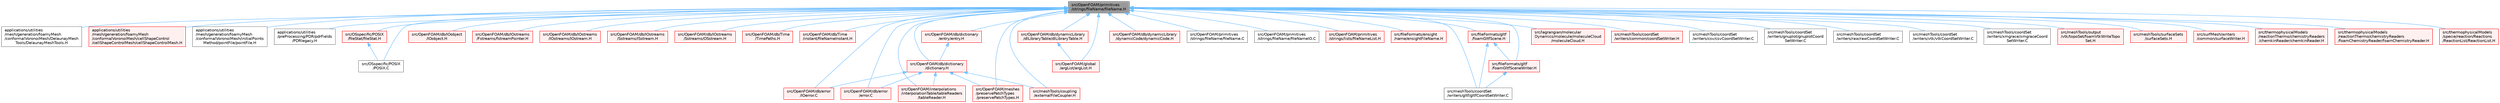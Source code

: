 digraph "src/OpenFOAM/primitives/strings/fileName/fileName.H"
{
 // LATEX_PDF_SIZE
  bgcolor="transparent";
  edge [fontname=Helvetica,fontsize=10,labelfontname=Helvetica,labelfontsize=10];
  node [fontname=Helvetica,fontsize=10,shape=box,height=0.2,width=0.4];
  Node1 [id="Node000001",label="src/OpenFOAM/primitives\l/strings/fileName/fileName.H",height=0.2,width=0.4,color="gray40", fillcolor="grey60", style="filled", fontcolor="black",tooltip=" "];
  Node1 -> Node2 [id="edge1_Node000001_Node000002",dir="back",color="steelblue1",style="solid",tooltip=" "];
  Node2 [id="Node000002",label="applications/utilities\l/mesh/generation/foamyMesh\l/conformalVoronoiMesh/DelaunayMesh\lTools/DelaunayMeshTools.H",height=0.2,width=0.4,color="grey40", fillcolor="white", style="filled",URL="$DelaunayMeshTools_8H.html",tooltip=" "];
  Node1 -> Node3 [id="edge2_Node000001_Node000003",dir="back",color="steelblue1",style="solid",tooltip=" "];
  Node3 [id="Node000003",label="applications/utilities\l/mesh/generation/foamyMesh\l/conformalVoronoiMesh/cellShapeControl\l/cellShapeControlMesh/cellShapeControlMesh.H",height=0.2,width=0.4,color="red", fillcolor="#FFF0F0", style="filled",URL="$cellShapeControlMesh_8H.html",tooltip=" "];
  Node1 -> Node18 [id="edge3_Node000001_Node000018",dir="back",color="steelblue1",style="solid",tooltip=" "];
  Node18 [id="Node000018",label="applications/utilities\l/mesh/generation/foamyMesh\l/conformalVoronoiMesh/initialPoints\lMethod/pointFile/pointFile.H",height=0.2,width=0.4,color="grey40", fillcolor="white", style="filled",URL="$pointFile_8H.html",tooltip=" "];
  Node1 -> Node22 [id="edge4_Node000001_Node000022",dir="back",color="steelblue1",style="solid",tooltip=" "];
  Node22 [id="Node000022",label="applications/utilities\l/preProcessing/PDR/pdrFields\l/PDRlegacy.H",height=0.2,width=0.4,color="grey40", fillcolor="white", style="filled",URL="$PDRlegacy_8H.html",tooltip=" "];
  Node1 -> Node23 [id="edge5_Node000001_Node000023",dir="back",color="steelblue1",style="solid",tooltip=" "];
  Node23 [id="Node000023",label="src/OSspecific/POSIX\l/POSIX.C",height=0.2,width=0.4,color="grey40", fillcolor="white", style="filled",URL="$POSIX_8C.html",tooltip="POSIX versions of the functions declared in OSspecific.H."];
  Node1 -> Node24 [id="edge6_Node000001_Node000024",dir="back",color="steelblue1",style="solid",tooltip=" "];
  Node24 [id="Node000024",label="src/OSspecific/POSIX\l/fileStat/fileStat.H",height=0.2,width=0.4,color="red", fillcolor="#FFF0F0", style="filled",URL="$fileStat_8H.html",tooltip=" "];
  Node24 -> Node23 [id="edge7_Node000024_Node000023",dir="back",color="steelblue1",style="solid",tooltip=" "];
  Node1 -> Node26 [id="edge8_Node000001_Node000026",dir="back",color="steelblue1",style="solid",tooltip=" "];
  Node26 [id="Node000026",label="src/OpenFOAM/db/IOobject\l/IOobject.H",height=0.2,width=0.4,color="red", fillcolor="#FFF0F0", style="filled",URL="$IOobject_8H.html",tooltip=" "];
  Node1 -> Node5783 [id="edge9_Node000001_Node005783",dir="back",color="steelblue1",style="solid",tooltip=" "];
  Node5783 [id="Node005783",label="src/OpenFOAM/db/IOstreams\l/Fstreams/fstreamPointer.H",height=0.2,width=0.4,color="red", fillcolor="#FFF0F0", style="filled",URL="$fstreamPointer_8H.html",tooltip=" "];
  Node1 -> Node5930 [id="edge10_Node000001_Node005930",dir="back",color="steelblue1",style="solid",tooltip=" "];
  Node5930 [id="Node005930",label="src/OpenFOAM/db/IOstreams\l/IOstreams/IOstream.H",height=0.2,width=0.4,color="red", fillcolor="#FFF0F0", style="filled",URL="$IOstream_8H.html",tooltip=" "];
  Node1 -> Node5967 [id="edge11_Node000001_Node005967",dir="back",color="steelblue1",style="solid",tooltip=" "];
  Node5967 [id="Node005967",label="src/OpenFOAM/db/IOstreams\l/Sstreams/ISstream.H",height=0.2,width=0.4,color="red", fillcolor="#FFF0F0", style="filled",URL="$ISstream_8H.html",tooltip=" "];
  Node1 -> Node8018 [id="edge12_Node000001_Node008018",dir="back",color="steelblue1",style="solid",tooltip=" "];
  Node8018 [id="Node008018",label="src/OpenFOAM/db/IOstreams\l/Sstreams/OSstream.H",height=0.2,width=0.4,color="red", fillcolor="#FFF0F0", style="filled",URL="$OSstream_8H.html",tooltip=" "];
  Node1 -> Node8328 [id="edge13_Node000001_Node008328",dir="back",color="steelblue1",style="solid",tooltip=" "];
  Node8328 [id="Node008328",label="src/OpenFOAM/db/Time\l/TimePaths.H",height=0.2,width=0.4,color="red", fillcolor="#FFF0F0", style="filled",URL="$TimePaths_8H.html",tooltip=" "];
  Node1 -> Node8588 [id="edge14_Node000001_Node008588",dir="back",color="steelblue1",style="solid",tooltip=" "];
  Node8588 [id="Node008588",label="src/OpenFOAM/db/Time\l/instant/fileNameInstant.H",height=0.2,width=0.4,color="red", fillcolor="#FFF0F0", style="filled",URL="$fileNameInstant_8H.html",tooltip=" "];
  Node1 -> Node6771 [id="edge15_Node000001_Node006771",dir="back",color="steelblue1",style="solid",tooltip=" "];
  Node6771 [id="Node006771",label="src/OpenFOAM/db/dictionary\l/dictionary.H",height=0.2,width=0.4,color="red", fillcolor="#FFF0F0", style="filled",URL="$dictionary_8H.html",tooltip=" "];
  Node6771 -> Node6741 [id="edge16_Node006771_Node006741",dir="back",color="steelblue1",style="solid",tooltip=" "];
  Node6741 [id="Node006741",label="src/OpenFOAM/db/error\l/IOerror.C",height=0.2,width=0.4,color="red", fillcolor="#FFF0F0", style="filled",URL="$IOerror_8C.html",tooltip=" "];
  Node6771 -> Node6742 [id="edge17_Node006771_Node006742",dir="back",color="steelblue1",style="solid",tooltip=" "];
  Node6742 [id="Node006742",label="src/OpenFOAM/db/error\l/error.C",height=0.2,width=0.4,color="red", fillcolor="#FFF0F0", style="filled",URL="$error_8C.html",tooltip=" "];
  Node6771 -> Node6839 [id="edge18_Node006771_Node006839",dir="back",color="steelblue1",style="solid",tooltip=" "];
  Node6839 [id="Node006839",label="src/OpenFOAM/interpolations\l/interpolationTable/tableReaders\l/tableReader.H",height=0.2,width=0.4,color="red", fillcolor="#FFF0F0", style="filled",URL="$tableReader_8H.html",tooltip=" "];
  Node6771 -> Node6859 [id="edge19_Node006771_Node006859",dir="back",color="steelblue1",style="solid",tooltip=" "];
  Node6859 [id="Node006859",label="src/OpenFOAM/meshes\l/preservePatchTypes\l/preservePatchTypes.H",height=0.2,width=0.4,color="red", fillcolor="#FFF0F0", style="filled",URL="$preservePatchTypes_8H.html",tooltip="preservePatchTypes"];
  Node6771 -> Node4172 [id="edge20_Node006771_Node004172",dir="back",color="steelblue1",style="solid",tooltip=" "];
  Node4172 [id="Node004172",label="src/meshTools/coupling\l/externalFileCoupler.H",height=0.2,width=0.4,color="red", fillcolor="#FFF0F0", style="filled",URL="$externalFileCoupler_8H.html",tooltip=" "];
  Node1 -> Node8081 [id="edge21_Node000001_Node008081",dir="back",color="steelblue1",style="solid",tooltip=" "];
  Node8081 [id="Node008081",label="src/OpenFOAM/db/dictionary\l/entry/entry.H",height=0.2,width=0.4,color="red", fillcolor="#FFF0F0", style="filled",URL="$entry_8H.html",tooltip=" "];
  Node8081 -> Node6771 [id="edge22_Node008081_Node006771",dir="back",color="steelblue1",style="solid",tooltip=" "];
  Node1 -> Node8106 [id="edge23_Node000001_Node008106",dir="back",color="steelblue1",style="solid",tooltip=" "];
  Node8106 [id="Node008106",label="src/OpenFOAM/db/dynamicLibrary\l/dlLibraryTable/dlLibraryTable.H",height=0.2,width=0.4,color="red", fillcolor="#FFF0F0", style="filled",URL="$dlLibraryTable_8H.html",tooltip=" "];
  Node8106 -> Node5992 [id="edge24_Node008106_Node005992",dir="back",color="steelblue1",style="solid",tooltip=" "];
  Node5992 [id="Node005992",label="src/OpenFOAM/global\l/argList/argList.H",height=0.2,width=0.4,color="red", fillcolor="#FFF0F0", style="filled",URL="$argList_8H.html",tooltip=" "];
  Node1 -> Node7869 [id="edge25_Node000001_Node007869",dir="back",color="steelblue1",style="solid",tooltip=" "];
  Node7869 [id="Node007869",label="src/OpenFOAM/db/dynamicLibrary\l/dynamicCode/dynamicCode.H",height=0.2,width=0.4,color="red", fillcolor="#FFF0F0", style="filled",URL="$dynamicCode_8H.html",tooltip=" "];
  Node1 -> Node6741 [id="edge26_Node000001_Node006741",dir="back",color="steelblue1",style="solid",tooltip=" "];
  Node1 -> Node6742 [id="edge27_Node000001_Node006742",dir="back",color="steelblue1",style="solid",tooltip=" "];
  Node1 -> Node5992 [id="edge28_Node000001_Node005992",dir="back",color="steelblue1",style="solid",tooltip=" "];
  Node1 -> Node6839 [id="edge29_Node000001_Node006839",dir="back",color="steelblue1",style="solid",tooltip=" "];
  Node1 -> Node6859 [id="edge30_Node000001_Node006859",dir="back",color="steelblue1",style="solid",tooltip=" "];
  Node1 -> Node6768 [id="edge31_Node000001_Node006768",dir="back",color="steelblue1",style="solid",tooltip=" "];
  Node6768 [id="Node006768",label="src/OpenFOAM/primitives\l/strings/fileName/fileName.C",height=0.2,width=0.4,color="grey40", fillcolor="white", style="filled",URL="$fileName_8C.html",tooltip=" "];
  Node1 -> Node6583 [id="edge32_Node000001_Node006583",dir="back",color="steelblue1",style="solid",tooltip=" "];
  Node6583 [id="Node006583",label="src/OpenFOAM/primitives\l/strings/fileName/fileNameIO.C",height=0.2,width=0.4,color="grey40", fillcolor="white", style="filled",URL="$fileNameIO_8C.html",tooltip=" "];
  Node1 -> Node8170 [id="edge33_Node000001_Node008170",dir="back",color="steelblue1",style="solid",tooltip=" "];
  Node8170 [id="Node008170",label="src/OpenFOAM/primitives\l/strings/lists/fileNameList.H",height=0.2,width=0.4,color="red", fillcolor="#FFF0F0", style="filled",URL="$fileNameList_8H.html",tooltip=" "];
  Node1 -> Node8579 [id="edge34_Node000001_Node008579",dir="back",color="steelblue1",style="solid",tooltip=" "];
  Node8579 [id="Node008579",label="src/fileFormats/ensight\l/name/ensightFileName.H",height=0.2,width=0.4,color="red", fillcolor="#FFF0F0", style="filled",URL="$ensightFileName_8H.html",tooltip=" "];
  Node1 -> Node7831 [id="edge35_Node000001_Node007831",dir="back",color="steelblue1",style="solid",tooltip=" "];
  Node7831 [id="Node007831",label="src/fileFormats/gltf\l/foamGltfScene.H",height=0.2,width=0.4,color="red", fillcolor="#FFF0F0", style="filled",URL="$foamGltfScene_8H.html",tooltip=" "];
  Node7831 -> Node7832 [id="edge36_Node007831_Node007832",dir="back",color="steelblue1",style="solid",tooltip=" "];
  Node7832 [id="Node007832",label="src/fileFormats/gltf\l/foamGltfSceneWriter.H",height=0.2,width=0.4,color="red", fillcolor="#FFF0F0", style="filled",URL="$foamGltfSceneWriter_8H.html",tooltip=" "];
  Node7832 -> Node5897 [id="edge37_Node007832_Node005897",dir="back",color="steelblue1",style="solid",tooltip=" "];
  Node5897 [id="Node005897",label="src/meshTools/coordSet\l/writers/gltf/gltfCoordSetWriter.C",height=0.2,width=0.4,color="grey40", fillcolor="white", style="filled",URL="$gltfCoordSetWriter_8C.html",tooltip=" "];
  Node7831 -> Node5897 [id="edge38_Node007831_Node005897",dir="back",color="steelblue1",style="solid",tooltip=" "];
  Node1 -> Node7832 [id="edge39_Node000001_Node007832",dir="back",color="steelblue1",style="solid",tooltip=" "];
  Node1 -> Node821 [id="edge40_Node000001_Node000821",dir="back",color="steelblue1",style="solid",tooltip=" "];
  Node821 [id="Node000821",label="src/lagrangian/molecular\lDynamics/molecule/moleculeCloud\l/moleculeCloud.H",height=0.2,width=0.4,color="red", fillcolor="#FFF0F0", style="filled",URL="$moleculeCloud_8H.html",tooltip=" "];
  Node1 -> Node7447 [id="edge41_Node000001_Node007447",dir="back",color="steelblue1",style="solid",tooltip=" "];
  Node7447 [id="Node007447",label="src/meshTools/coordSet\l/writers/common/coordSetWriter.H",height=0.2,width=0.4,color="red", fillcolor="#FFF0F0", style="filled",URL="$coordSetWriter_8H.html",tooltip=" "];
  Node1 -> Node5895 [id="edge42_Node000001_Node005895",dir="back",color="steelblue1",style="solid",tooltip=" "];
  Node5895 [id="Node005895",label="src/meshTools/coordSet\l/writers/csv/csvCoordSetWriter.C",height=0.2,width=0.4,color="grey40", fillcolor="white", style="filled",URL="$csvCoordSetWriter_8C.html",tooltip=" "];
  Node1 -> Node5897 [id="edge43_Node000001_Node005897",dir="back",color="steelblue1",style="solid",tooltip=" "];
  Node1 -> Node5898 [id="edge44_Node000001_Node005898",dir="back",color="steelblue1",style="solid",tooltip=" "];
  Node5898 [id="Node005898",label="src/meshTools/coordSet\l/writers/gnuplot/gnuplotCoord\lSetWriter.C",height=0.2,width=0.4,color="grey40", fillcolor="white", style="filled",URL="$gnuplotCoordSetWriter_8C.html",tooltip=" "];
  Node1 -> Node5901 [id="edge45_Node000001_Node005901",dir="back",color="steelblue1",style="solid",tooltip=" "];
  Node5901 [id="Node005901",label="src/meshTools/coordSet\l/writers/raw/rawCoordSetWriter.C",height=0.2,width=0.4,color="grey40", fillcolor="white", style="filled",URL="$rawCoordSetWriter_8C.html",tooltip=" "];
  Node1 -> Node6290 [id="edge46_Node000001_Node006290",dir="back",color="steelblue1",style="solid",tooltip=" "];
  Node6290 [id="Node006290",label="src/meshTools/coordSet\l/writers/vtk/vtkCoordSetWriter.C",height=0.2,width=0.4,color="grey40", fillcolor="white", style="filled",URL="$vtkCoordSetWriter_8C.html",tooltip=" "];
  Node1 -> Node5903 [id="edge47_Node000001_Node005903",dir="back",color="steelblue1",style="solid",tooltip=" "];
  Node5903 [id="Node005903",label="src/meshTools/coordSet\l/writers/xmgrace/xmgraceCoord\lSetWriter.C",height=0.2,width=0.4,color="grey40", fillcolor="white", style="filled",URL="$xmgraceCoordSetWriter_8C.html",tooltip=" "];
  Node1 -> Node4172 [id="edge48_Node000001_Node004172",dir="back",color="steelblue1",style="solid",tooltip=" "];
  Node1 -> Node7966 [id="edge49_Node000001_Node007966",dir="back",color="steelblue1",style="solid",tooltip=" "];
  Node7966 [id="Node007966",label="src/meshTools/output\l/vtk/topoSet/foamVtkWriteTopo\lSet.H",height=0.2,width=0.4,color="red", fillcolor="#FFF0F0", style="filled",URL="$foamVtkWriteTopoSet_8H.html",tooltip="Write topoSet in VTK format."];
  Node1 -> Node3641 [id="edge50_Node000001_Node003641",dir="back",color="steelblue1",style="solid",tooltip=" "];
  Node3641 [id="Node003641",label="src/meshTools/surfaceSets\l/surfaceSets.H",height=0.2,width=0.4,color="red", fillcolor="#FFF0F0", style="filled",URL="$surfaceSets_8H.html",tooltip=" "];
  Node1 -> Node6364 [id="edge51_Node000001_Node006364",dir="back",color="steelblue1",style="solid",tooltip=" "];
  Node6364 [id="Node006364",label="src/surfMesh/writers\l/common/surfaceWriter.H",height=0.2,width=0.4,color="red", fillcolor="#FFF0F0", style="filled",URL="$surfaceWriter_8H.html",tooltip=" "];
  Node1 -> Node7128 [id="edge52_Node000001_Node007128",dir="back",color="steelblue1",style="solid",tooltip=" "];
  Node7128 [id="Node007128",label="src/thermophysicalModels\l/reactionThermo/chemistryReaders\l/chemkinReader/chemkinReader.H",height=0.2,width=0.4,color="red", fillcolor="#FFF0F0", style="filled",URL="$chemkinReader_8H.html",tooltip=" "];
  Node1 -> Node7543 [id="edge53_Node000001_Node007543",dir="back",color="steelblue1",style="solid",tooltip=" "];
  Node7543 [id="Node007543",label="src/thermophysicalModels\l/reactionThermo/chemistryReaders\l/foamChemistryReader/foamChemistryReader.H",height=0.2,width=0.4,color="red", fillcolor="#FFF0F0", style="filled",URL="$foamChemistryReader_8H.html",tooltip=" "];
  Node1 -> Node7555 [id="edge54_Node000001_Node007555",dir="back",color="steelblue1",style="solid",tooltip=" "];
  Node7555 [id="Node007555",label="src/thermophysicalModels\l/specie/reaction/Reactions\l/ReactionList/ReactionList.H",height=0.2,width=0.4,color="red", fillcolor="#FFF0F0", style="filled",URL="$ReactionList_8H.html",tooltip=" "];
}

